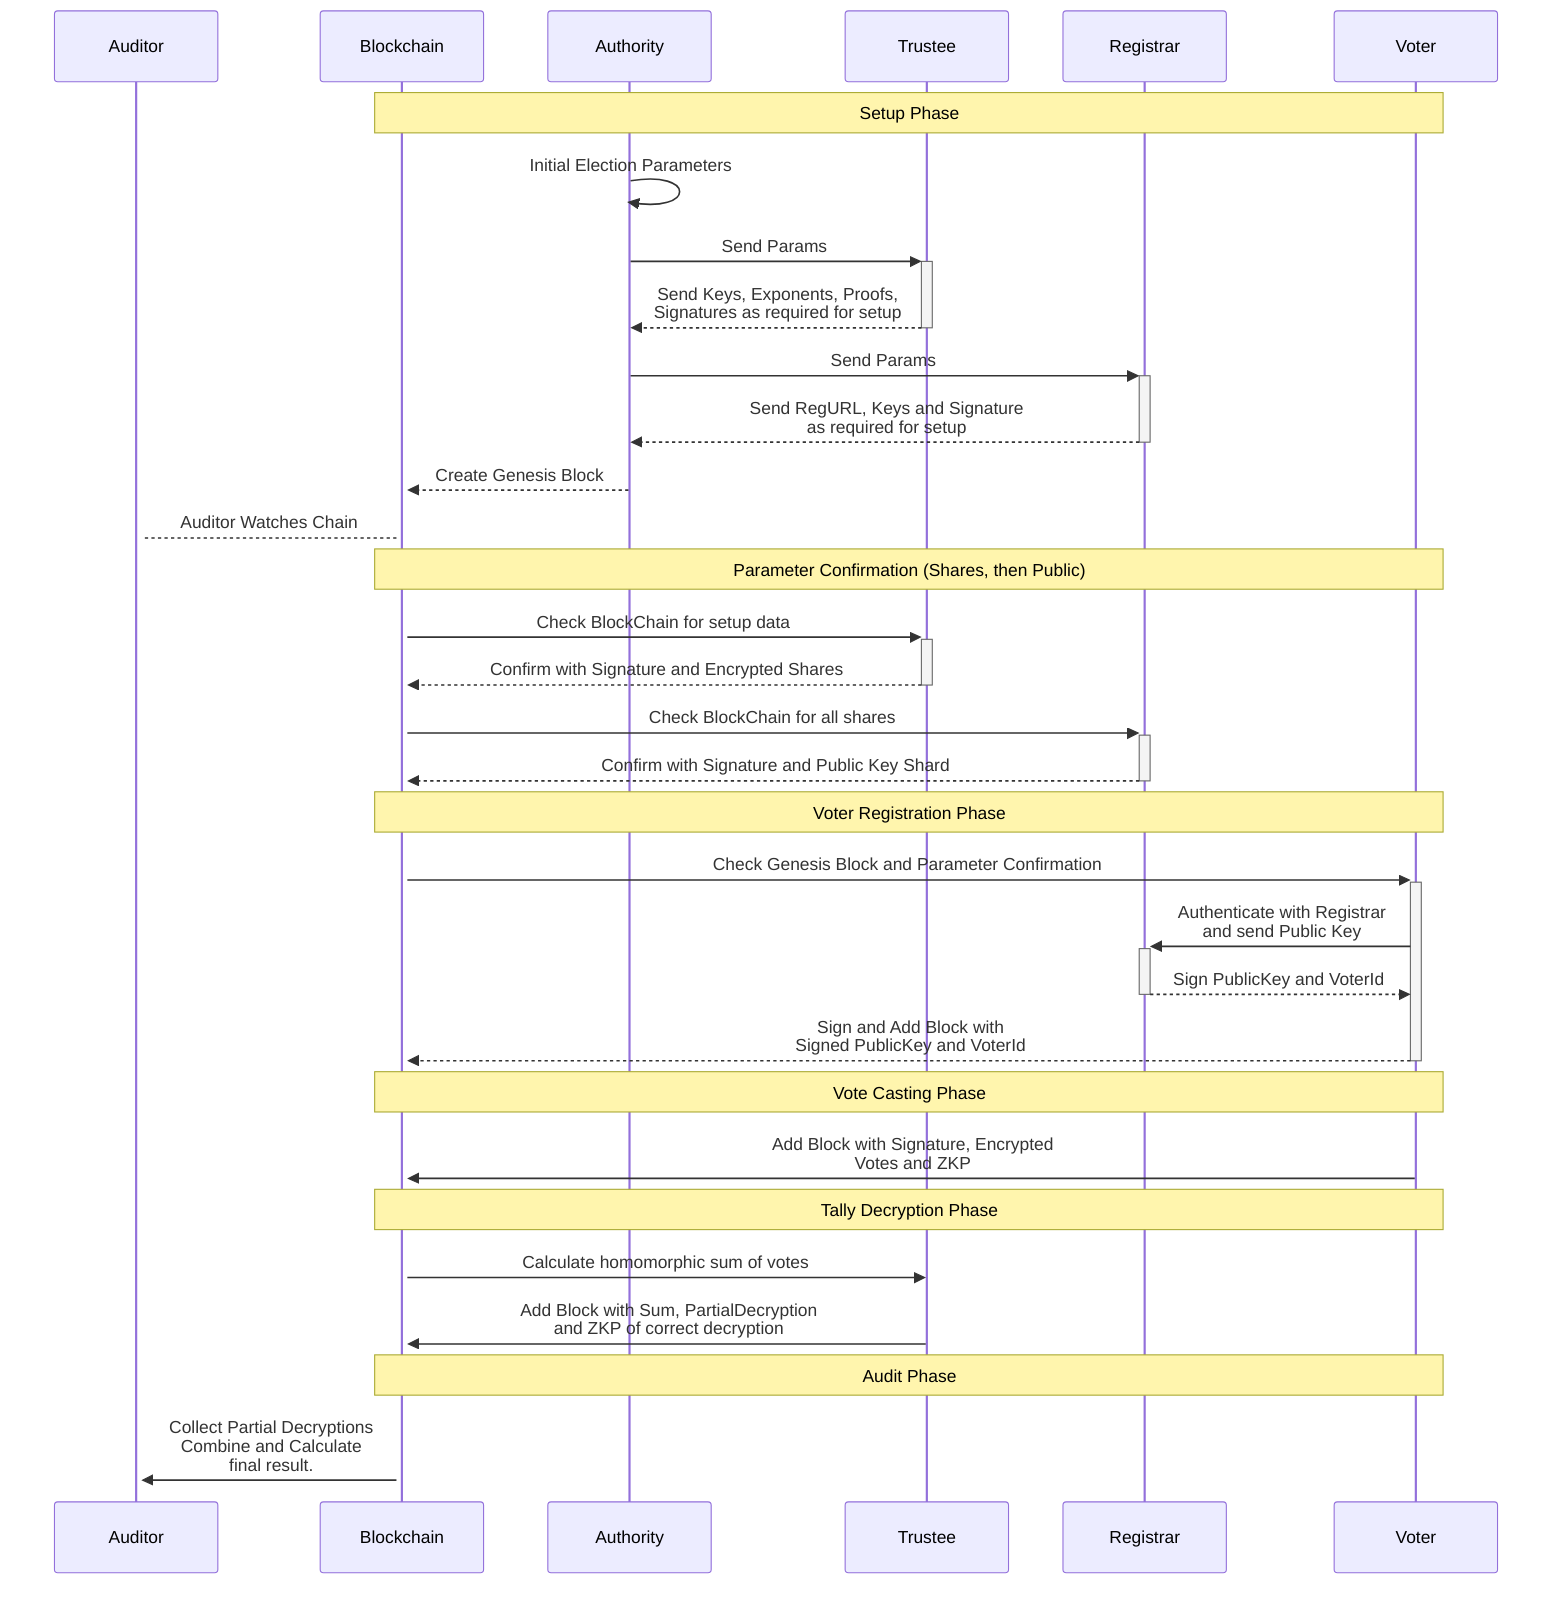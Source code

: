 sequenceDiagram

 %% convert to png at: https://mermaid-js.github.io/mermaid-live-editor/

    participant AD as Auditor
    participant BC as Blockchain
    participant A as Authority
    participant T as Trustee
    participant R as Registrar
    participant V as Voter

    Note over BC,V: Setup Phase

    A->>A: Initial Election Parameters
    A->>+T: Send Params
    T-->>-A: Send Keys, Exponents, Proofs,<br/>Signatures as required for setup
    A->>+R: Send Params
    R-->>-A: Send RegURL, Keys and Signature<br />as required for setup

    A-->>+BC: Create Genesis Block
    BC-->+AD: Auditor Watches Chain

    Note over BC, V: Parameter Confirmation (Shares, then Public)

    BC->>+T: Check BlockChain for setup data
    T-->>-BC: Confirm with Signature and Encrypted Shares
    BC->>+R: Check BlockChain for all shares
    R-->>-BC: Confirm with Signature and Public Key Shard

    Note over BC,V: Voter Registration Phase

    BC->>+V: Check Genesis Block and Parameter Confirmation
    V->>+R: Authenticate with Registrar<br />and send Public Key
    R-->>-V: Sign PublicKey and VoterId
    V-->>-BC: Sign and Add Block with <br />Signed PublicKey and VoterId

    Note over BC,V: Vote Casting Phase

    V->>BC: Add Block with Signature, Encrypted <br />Votes and ZKP

    Note over BC,V: Tally Decryption Phase

    BC->>T: Calculate homomorphic sum of votes
    T->>BC: Add Block with Sum, PartialDecryption<br />and ZKP of correct decryption

    Note over BC,V: Audit Phase

    BC->>AD: Collect Partial Decryptions<br />Combine and Calculate<br />final result.
